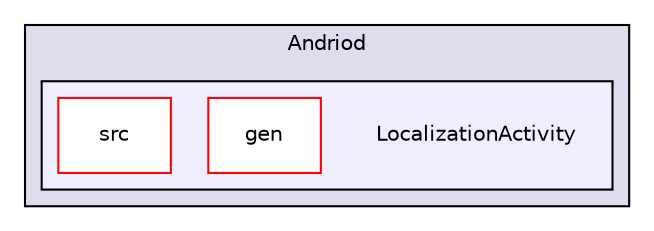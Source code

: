 digraph "Andriod/LocalizationActivity" {
  compound=true
  node [ fontsize="10", fontname="Helvetica"];
  edge [ labelfontsize="10", labelfontname="Helvetica"];
  subgraph clusterdir_350d3b1b3e1360333aab8fe24ffceff6 {
    graph [ bgcolor="#ddddee", pencolor="black", label="Andriod" fontname="Helvetica", fontsize="10", URL="dir_350d3b1b3e1360333aab8fe24ffceff6.html"]
  subgraph clusterdir_8741d57682459b70bdd19d2f89ee68e3 {
    graph [ bgcolor="#eeeeff", pencolor="black", label="" URL="dir_8741d57682459b70bdd19d2f89ee68e3.html"];
    dir_8741d57682459b70bdd19d2f89ee68e3 [shape=plaintext label="LocalizationActivity"];
    dir_d8eda52dc445a6a61e1716887c5152a4 [shape=box label="gen" color="red" fillcolor="white" style="filled" URL="dir_d8eda52dc445a6a61e1716887c5152a4.html"];
    dir_00edacfed35a1b4a6fc433bc5906e4d6 [shape=box label="src" color="red" fillcolor="white" style="filled" URL="dir_00edacfed35a1b4a6fc433bc5906e4d6.html"];
  }
  }
}
